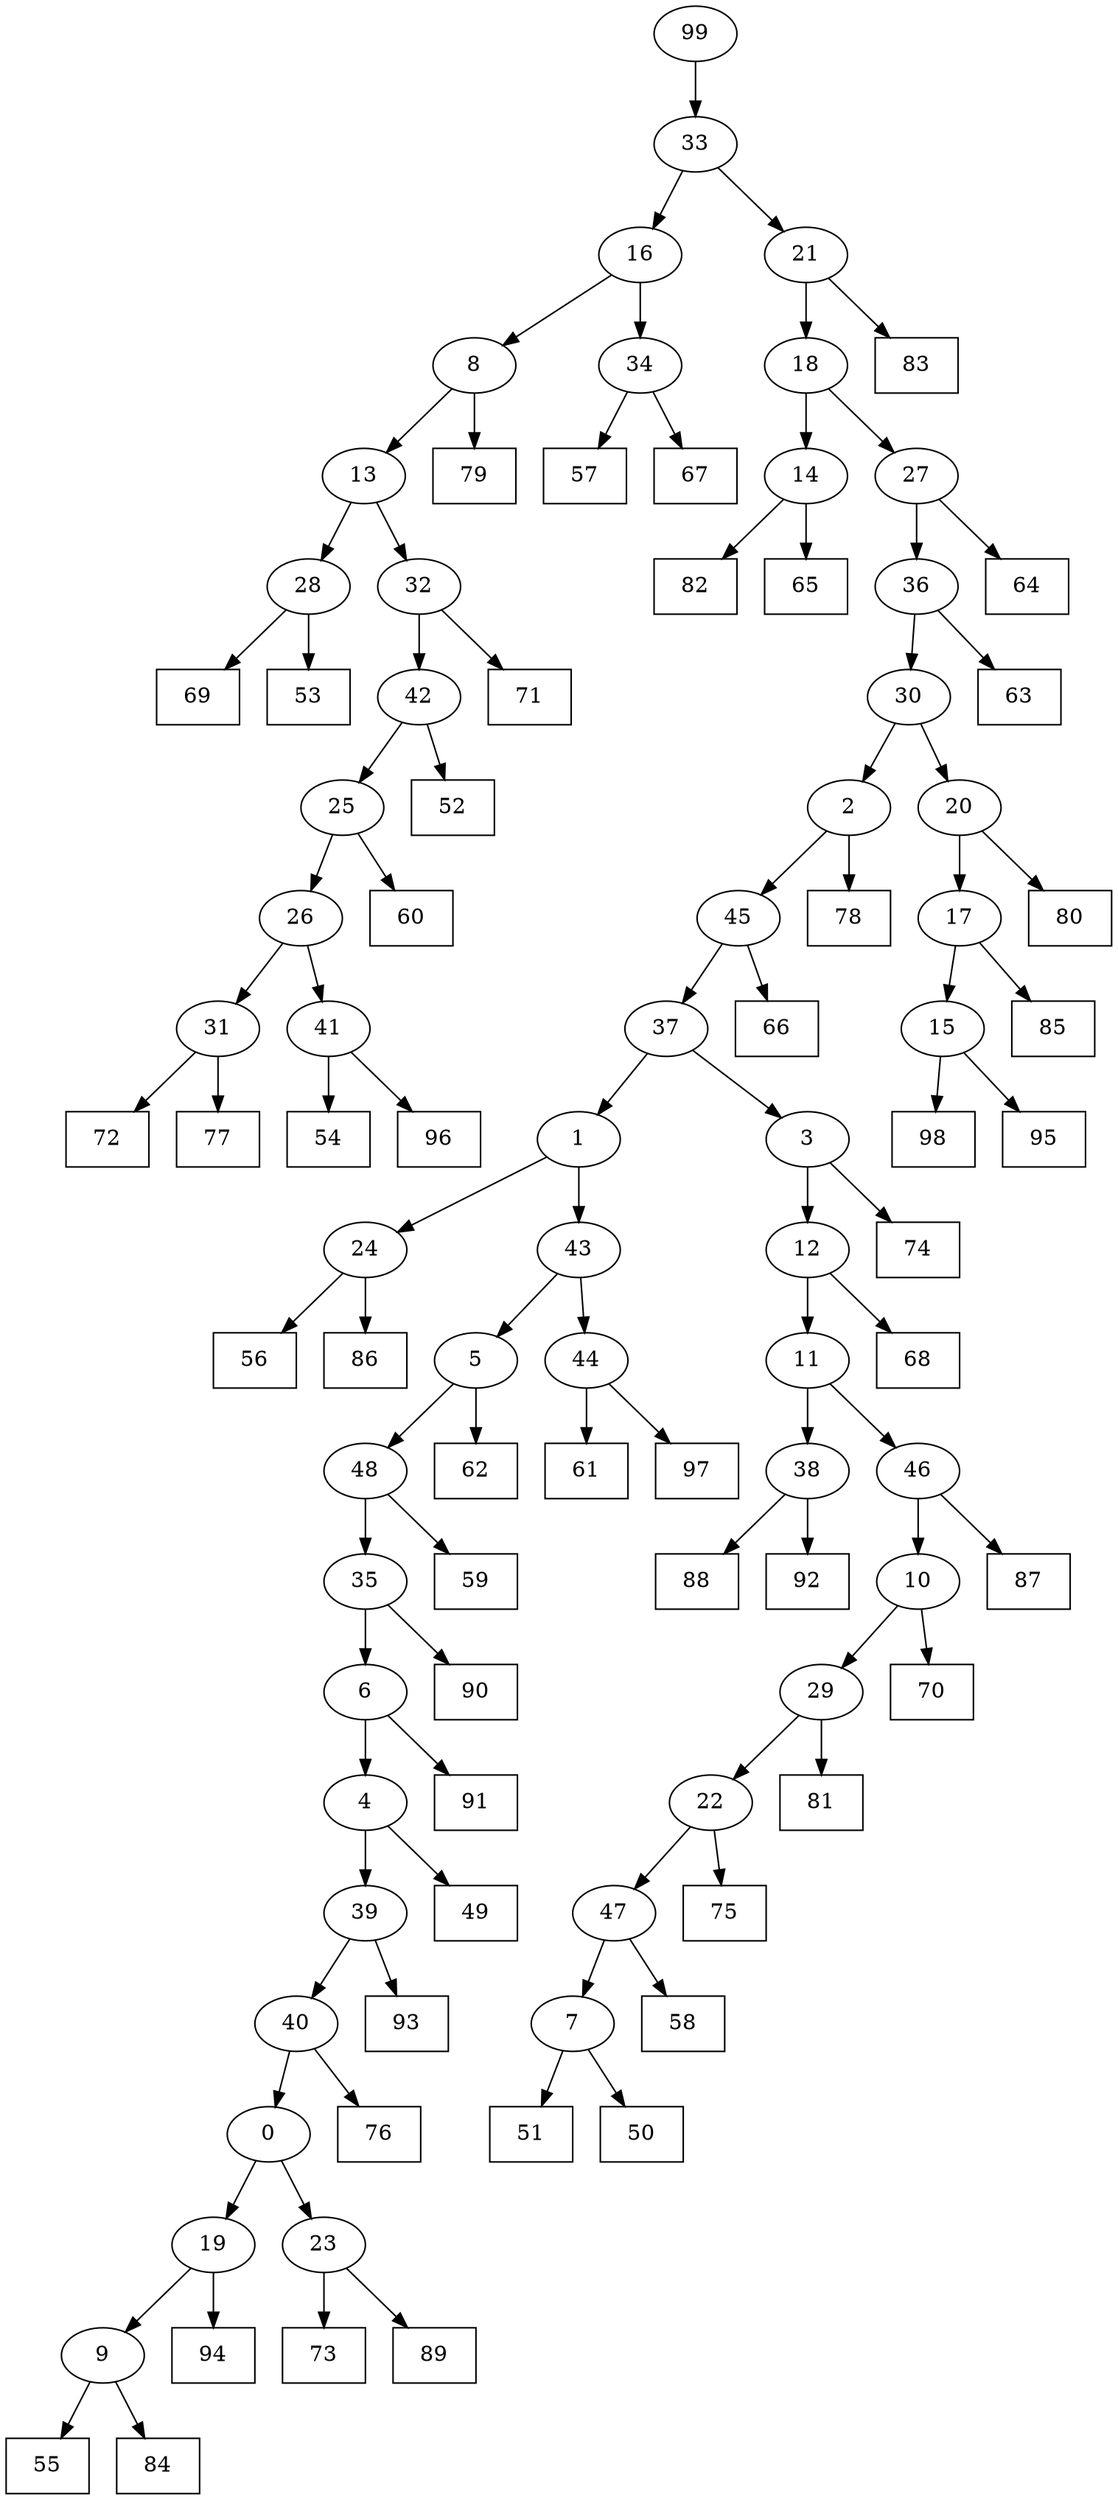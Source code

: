 digraph G {
0[label="0"];
1[label="1"];
2[label="2"];
3[label="3"];
4[label="4"];
5[label="5"];
6[label="6"];
7[label="7"];
8[label="8"];
9[label="9"];
10[label="10"];
11[label="11"];
12[label="12"];
13[label="13"];
14[label="14"];
15[label="15"];
16[label="16"];
17[label="17"];
18[label="18"];
19[label="19"];
20[label="20"];
21[label="21"];
22[label="22"];
23[label="23"];
24[label="24"];
25[label="25"];
26[label="26"];
27[label="27"];
28[label="28"];
29[label="29"];
30[label="30"];
31[label="31"];
32[label="32"];
33[label="33"];
34[label="34"];
35[label="35"];
36[label="36"];
37[label="37"];
38[label="38"];
39[label="39"];
40[label="40"];
41[label="41"];
42[label="42"];
43[label="43"];
44[label="44"];
45[label="45"];
46[label="46"];
47[label="47"];
48[label="48"];
49[shape=box,label="54"];
50[shape=box,label="51"];
51[shape=box,label="57"];
52[shape=box,label="76"];
53[shape=box,label="52"];
54[shape=box,label="87"];
55[shape=box,label="88"];
56[shape=box,label="70"];
57[shape=box,label="61"];
58[shape=box,label="90"];
59[shape=box,label="73"];
60[shape=box,label="49"];
61[shape=box,label="92"];
62[shape=box,label="59"];
63[shape=box,label="62"];
64[shape=box,label="50"];
65[shape=box,label="72"];
66[shape=box,label="79"];
67[shape=box,label="77"];
68[shape=box,label="66"];
69[shape=box,label="74"];
70[shape=box,label="85"];
71[shape=box,label="68"];
72[shape=box,label="93"];
73[shape=box,label="56"];
74[shape=box,label="60"];
75[shape=box,label="55"];
76[shape=box,label="71"];
77[shape=box,label="78"];
78[shape=box,label="58"];
79[shape=box,label="97"];
80[shape=box,label="69"];
81[shape=box,label="53"];
82[shape=box,label="98"];
83[shape=box,label="84"];
84[shape=box,label="75"];
85[shape=box,label="91"];
86[shape=box,label="83"];
87[shape=box,label="82"];
88[shape=box,label="67"];
89[shape=box,label="94"];
90[shape=box,label="96"];
91[shape=box,label="63"];
92[shape=box,label="89"];
93[shape=box,label="64"];
94[shape=box,label="81"];
95[shape=box,label="65"];
96[shape=box,label="86"];
97[shape=box,label="95"];
98[shape=box,label="80"];
99[label="99"];
40->52 ;
34->88 ;
39->72 ;
41->49 ;
38->61 ;
24->96 ;
10->56 ;
13->32 ;
1->43 ;
14->95 ;
35->58 ;
24->73 ;
37->3 ;
8->66 ;
9->75 ;
45->37 ;
6->85 ;
45->68 ;
16->8 ;
2->45 ;
23->59 ;
31->65 ;
44->79 ;
4->60 ;
42->53 ;
48->62 ;
33->16 ;
16->34 ;
7->64 ;
29->22 ;
22->84 ;
19->9 ;
3->69 ;
47->7 ;
0->23 ;
23->92 ;
42->25 ;
2->77 ;
18->14 ;
6->4 ;
34->51 ;
27->93 ;
46->10 ;
48->35 ;
35->6 ;
9->83 ;
21->86 ;
5->63 ;
29->94 ;
22->47 ;
32->42 ;
11->46 ;
46->54 ;
5->48 ;
41->90 ;
8->13 ;
30->20 ;
20->98 ;
12->71 ;
40->0 ;
0->19 ;
4->39 ;
39->40 ;
25->74 ;
10->29 ;
11->38 ;
38->55 ;
17->15 ;
15->82 ;
37->1 ;
26->31 ;
31->67 ;
47->78 ;
43->44 ;
44->57 ;
7->50 ;
3->12 ;
12->11 ;
36->30 ;
30->2 ;
1->24 ;
21->18 ;
20->17 ;
17->70 ;
15->97 ;
25->26 ;
26->41 ;
43->5 ;
28->80 ;
14->87 ;
18->27 ;
99->33 ;
33->21 ;
19->89 ;
13->28 ;
28->81 ;
32->76 ;
27->36 ;
36->91 ;
}
